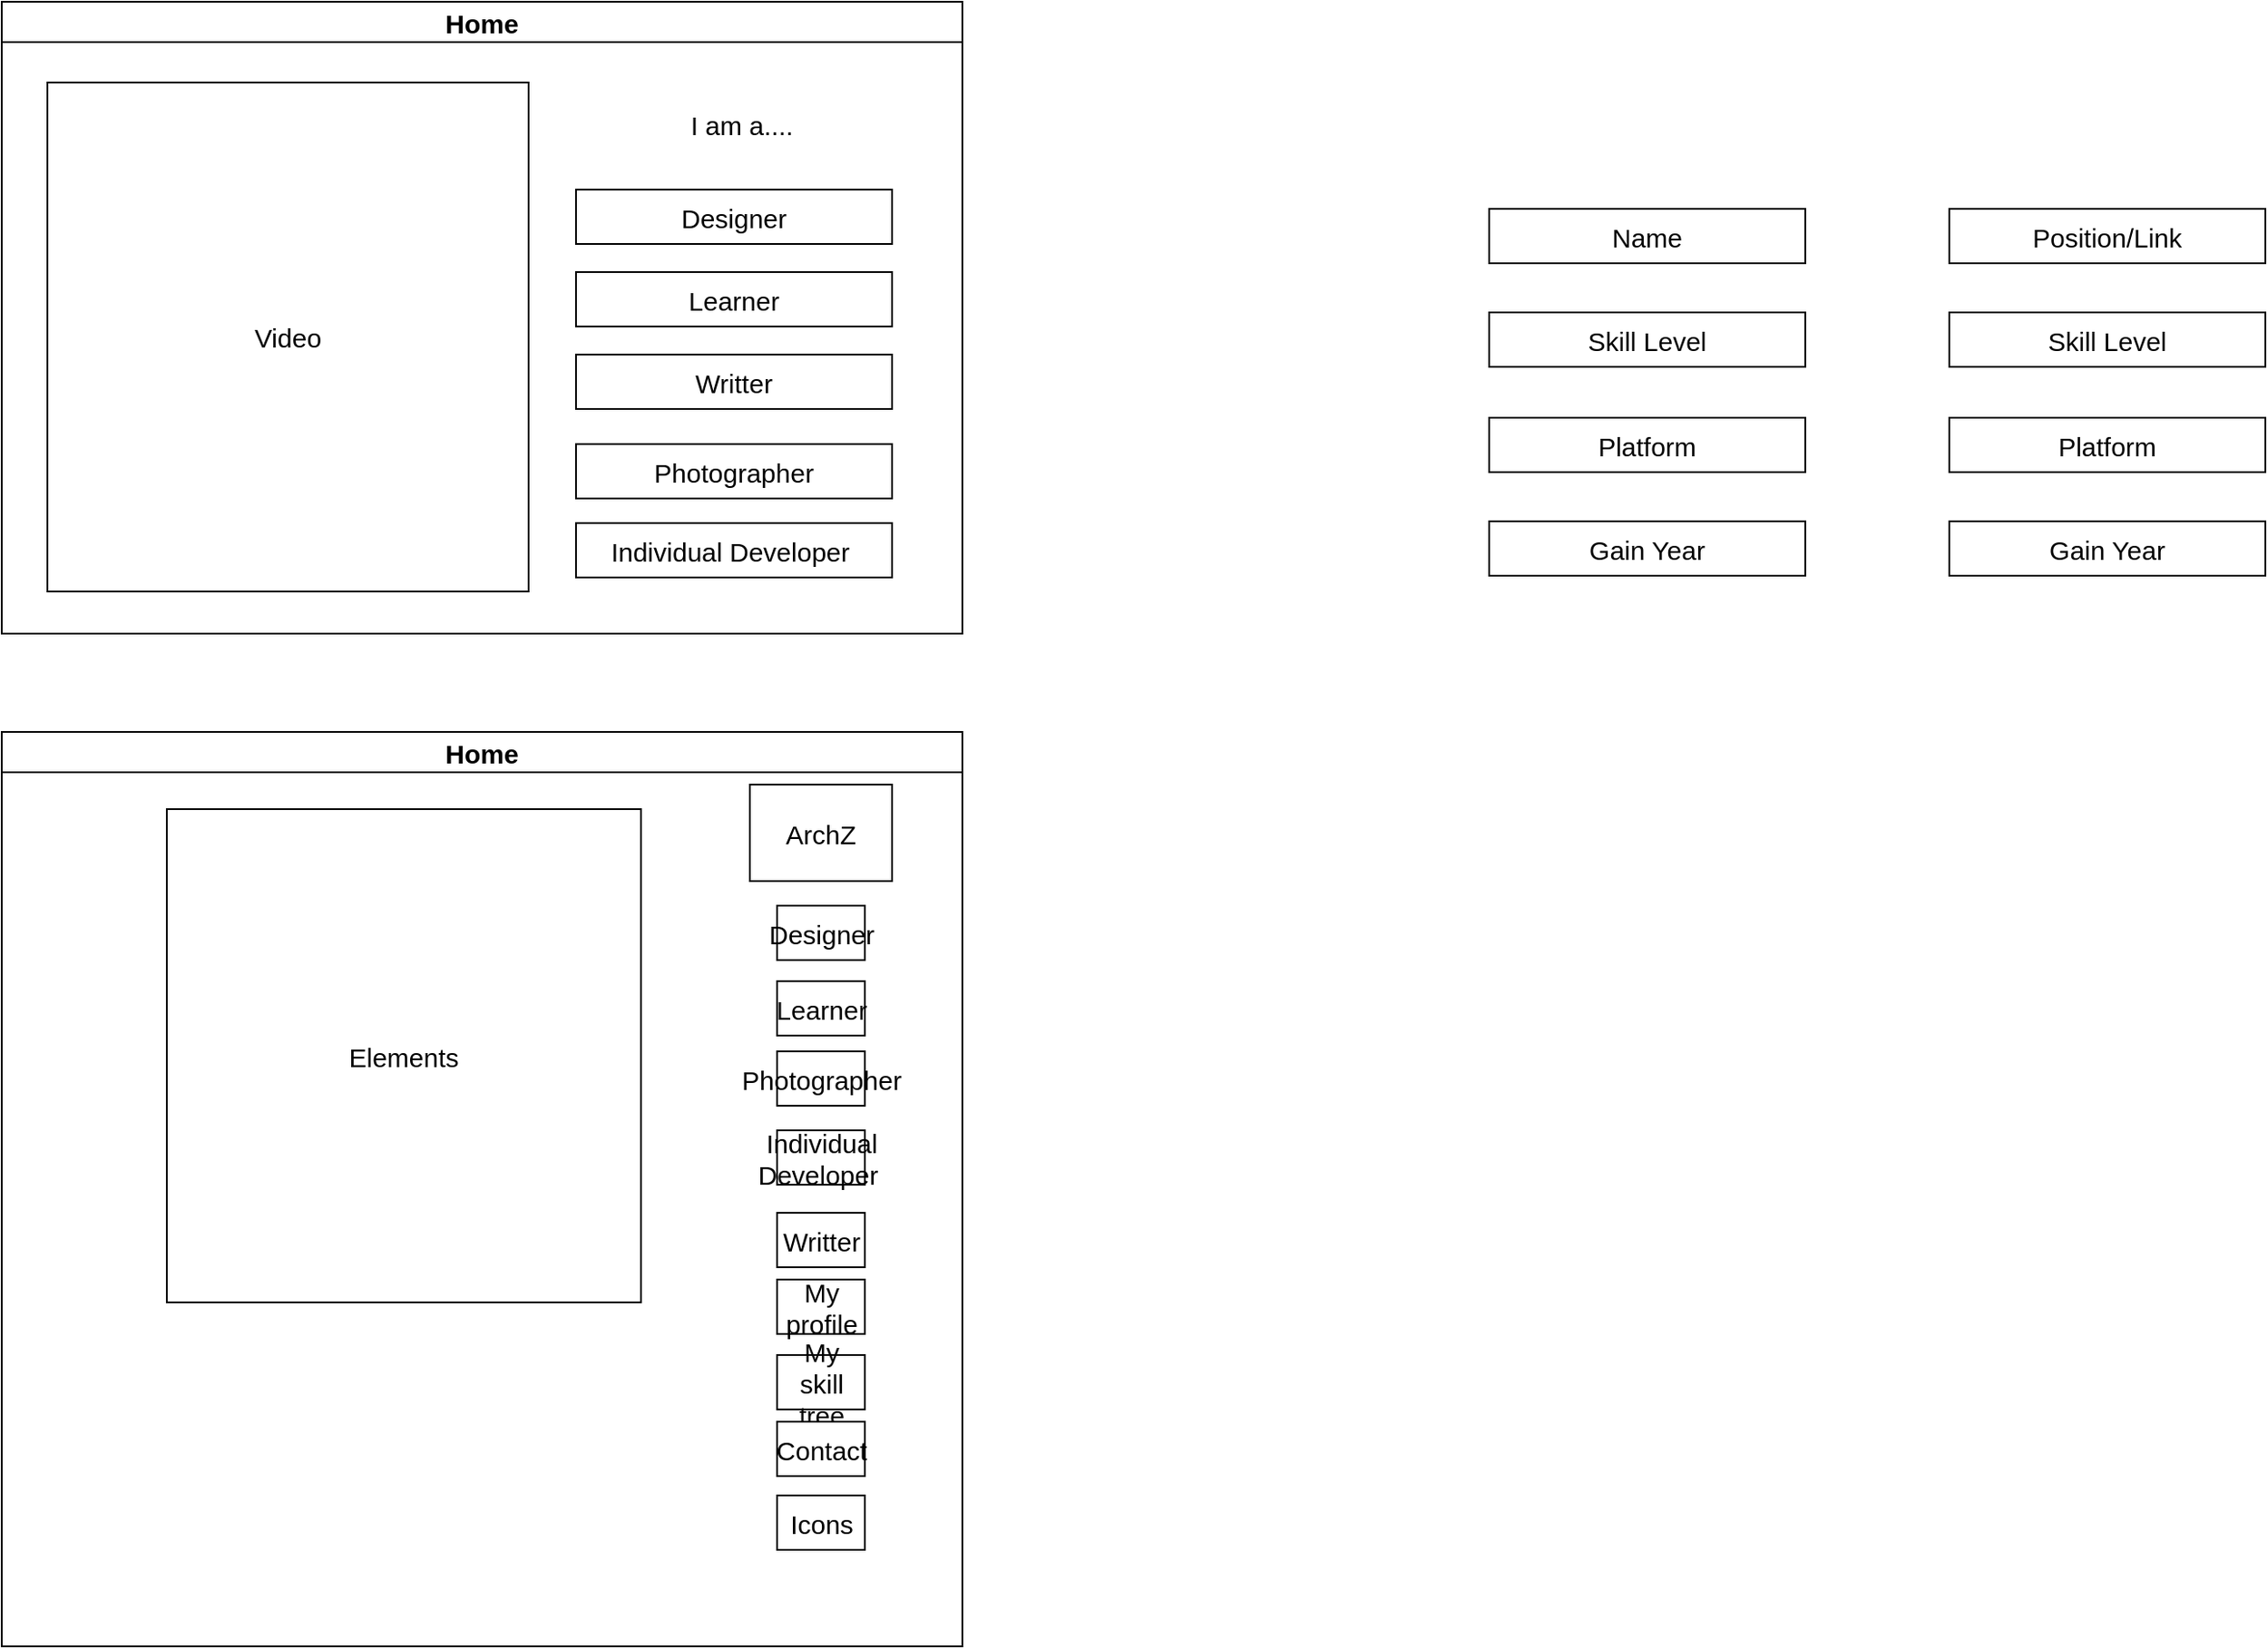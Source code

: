 <mxfile>
    <diagram id="p05ze6_Xi2QFhJk6sP51" name="第 1 页">
        <mxGraphModel dx="1077" dy="530" grid="0" gridSize="10" guides="1" tooltips="1" connect="1" arrows="1" fold="1" page="0" pageScale="1" pageWidth="827" pageHeight="1169" math="0" shadow="0">
            <root>
                <mxCell id="0"/>
                <mxCell id="1" parent="0"/>
                <mxCell id="13" value="Home" style="swimlane;fontSize=15;" parent="1" vertex="1">
                    <mxGeometry x="175" y="230" width="547" height="360" as="geometry"/>
                </mxCell>
                <mxCell id="5" value="I am a...." style="text;html=1;align=center;verticalAlign=middle;resizable=0;points=[];autosize=1;strokeColor=none;fillColor=none;fontSize=15;" parent="13" vertex="1">
                    <mxGeometry x="387" y="59" width="68" height="22" as="geometry"/>
                </mxCell>
                <mxCell id="3" value="Designer" style="rounded=0;whiteSpace=wrap;html=1;fontSize=15;" parent="13" vertex="1">
                    <mxGeometry x="327" y="107" width="180" height="31" as="geometry"/>
                </mxCell>
                <mxCell id="17" value="Learner" style="rounded=0;whiteSpace=wrap;html=1;fontSize=15;" parent="13" vertex="1">
                    <mxGeometry x="327" y="154" width="180" height="31" as="geometry"/>
                </mxCell>
                <mxCell id="18" value="Writter" style="rounded=0;whiteSpace=wrap;html=1;fontSize=15;" parent="13" vertex="1">
                    <mxGeometry x="327" y="201" width="180" height="31" as="geometry"/>
                </mxCell>
                <mxCell id="19" value="Photographer" style="rounded=0;whiteSpace=wrap;html=1;fontSize=15;" parent="13" vertex="1">
                    <mxGeometry x="327" y="252" width="180" height="31" as="geometry"/>
                </mxCell>
                <mxCell id="20" value="Individual Developer&amp;nbsp;" style="rounded=0;whiteSpace=wrap;html=1;fontSize=15;" parent="13" vertex="1">
                    <mxGeometry x="327" y="297" width="180" height="31" as="geometry"/>
                </mxCell>
                <mxCell id="21" value="Video" style="rounded=0;whiteSpace=wrap;html=1;fontSize=15;" parent="13" vertex="1">
                    <mxGeometry x="26" y="46" width="274" height="290" as="geometry"/>
                </mxCell>
                <mxCell id="22" value="Home" style="swimlane;fontSize=15;" parent="1" vertex="1">
                    <mxGeometry x="175" y="646" width="547" height="521" as="geometry"/>
                </mxCell>
                <mxCell id="24" value="Designer" style="rounded=0;whiteSpace=wrap;html=1;fontSize=15;" parent="22" vertex="1">
                    <mxGeometry x="441.5" y="99" width="50" height="31" as="geometry"/>
                </mxCell>
                <mxCell id="25" value="Learner" style="rounded=0;whiteSpace=wrap;html=1;fontSize=15;" parent="22" vertex="1">
                    <mxGeometry x="441.5" y="142" width="50" height="31" as="geometry"/>
                </mxCell>
                <mxCell id="26" value="Writter" style="rounded=0;whiteSpace=wrap;html=1;fontSize=15;" parent="22" vertex="1">
                    <mxGeometry x="441.5" y="274" width="50" height="31" as="geometry"/>
                </mxCell>
                <mxCell id="28" value="Individual Developer&amp;nbsp;" style="rounded=0;whiteSpace=wrap;html=1;fontSize=15;" parent="22" vertex="1">
                    <mxGeometry x="441.5" y="227" width="50" height="31" as="geometry"/>
                </mxCell>
                <mxCell id="2" value="ArchZ" style="rounded=0;whiteSpace=wrap;html=1;fontSize=15;" parent="22" vertex="1">
                    <mxGeometry x="426" y="30" width="81" height="55" as="geometry"/>
                </mxCell>
                <mxCell id="27" value="Photographer" style="rounded=0;whiteSpace=wrap;html=1;fontSize=15;" parent="22" vertex="1">
                    <mxGeometry x="441.5" y="182" width="50" height="31" as="geometry"/>
                </mxCell>
                <mxCell id="30" value="Elements" style="rounded=0;whiteSpace=wrap;html=1;fontSize=15;" parent="22" vertex="1">
                    <mxGeometry x="94" y="44" width="270" height="281" as="geometry"/>
                </mxCell>
                <mxCell id="31" value="My profile" style="rounded=0;whiteSpace=wrap;html=1;fontSize=15;" parent="22" vertex="1">
                    <mxGeometry x="441.5" y="312" width="50" height="31" as="geometry"/>
                </mxCell>
                <mxCell id="32" value="My skill tree" style="rounded=0;whiteSpace=wrap;html=1;fontSize=15;" parent="22" vertex="1">
                    <mxGeometry x="441.5" y="355" width="50" height="31" as="geometry"/>
                </mxCell>
                <mxCell id="33" value="Contact" style="rounded=0;whiteSpace=wrap;html=1;fontSize=15;" parent="22" vertex="1">
                    <mxGeometry x="441.5" y="393" width="50" height="31" as="geometry"/>
                </mxCell>
                <mxCell id="34" value="Icons" style="rounded=0;whiteSpace=wrap;html=1;fontSize=15;" parent="22" vertex="1">
                    <mxGeometry x="441.5" y="435" width="50" height="31" as="geometry"/>
                </mxCell>
                <mxCell id="35" value="Name" style="rounded=0;whiteSpace=wrap;html=1;fontSize=15;" parent="1" vertex="1">
                    <mxGeometry x="1022" y="348" width="180" height="31" as="geometry"/>
                </mxCell>
                <mxCell id="36" value="Skill Level" style="rounded=0;whiteSpace=wrap;html=1;fontSize=15;" parent="1" vertex="1">
                    <mxGeometry x="1022" y="407" width="180" height="31" as="geometry"/>
                </mxCell>
                <mxCell id="37" value="Platform" style="rounded=0;whiteSpace=wrap;html=1;fontSize=15;" parent="1" vertex="1">
                    <mxGeometry x="1022" y="467" width="180" height="31" as="geometry"/>
                </mxCell>
                <mxCell id="38" value="Gain Year" style="rounded=0;whiteSpace=wrap;html=1;fontSize=15;" parent="1" vertex="1">
                    <mxGeometry x="1022" y="526" width="180" height="31" as="geometry"/>
                </mxCell>
                <mxCell id="43" value="Position/Link" style="rounded=0;whiteSpace=wrap;html=1;fontSize=15;" vertex="1" parent="1">
                    <mxGeometry x="1284" y="348" width="180" height="31" as="geometry"/>
                </mxCell>
                <mxCell id="44" value="Skill Level" style="rounded=0;whiteSpace=wrap;html=1;fontSize=15;" vertex="1" parent="1">
                    <mxGeometry x="1284" y="407" width="180" height="31" as="geometry"/>
                </mxCell>
                <mxCell id="45" value="Platform" style="rounded=0;whiteSpace=wrap;html=1;fontSize=15;" vertex="1" parent="1">
                    <mxGeometry x="1284" y="467" width="180" height="31" as="geometry"/>
                </mxCell>
                <mxCell id="46" value="Gain Year" style="rounded=0;whiteSpace=wrap;html=1;fontSize=15;" vertex="1" parent="1">
                    <mxGeometry x="1284" y="526" width="180" height="31" as="geometry"/>
                </mxCell>
            </root>
        </mxGraphModel>
    </diagram>
</mxfile>